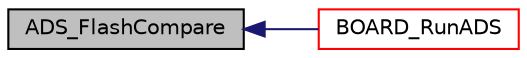 digraph "ADS_FlashCompare"
{
  edge [fontname="Helvetica",fontsize="10",labelfontname="Helvetica",labelfontsize="10"];
  node [fontname="Helvetica",fontsize="10",shape=record];
  rankdir="LR";
  Node68 [label="ADS_FlashCompare",height=0.2,width=0.4,color="black", fillcolor="grey75", style="filled", fontcolor="black"];
  Node68 -> Node69 [dir="back",color="midnightblue",fontsize="10",style="solid",fontname="Helvetica"];
  Node69 [label="BOARD_RunADS",height=0.2,width=0.4,color="red", fillcolor="white", style="filled",URL="$qn_2auto__detection__service_8h.html#a95285f14f6707e326e523c82d926c900",tooltip="The function to register Application Name and initialte ADS. "];
}
